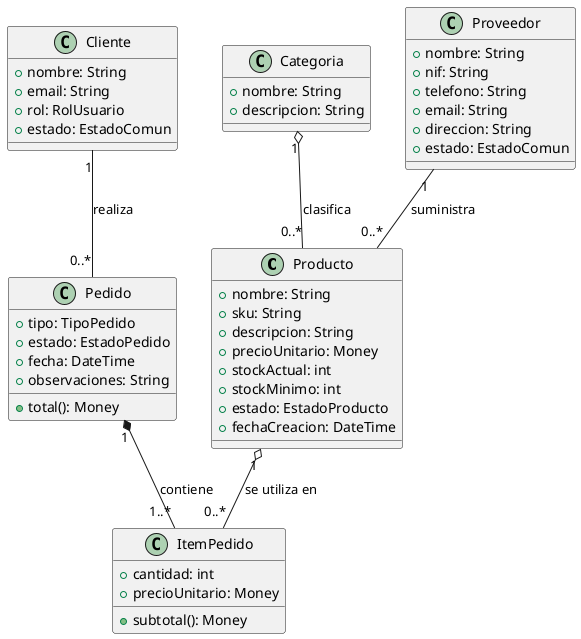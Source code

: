 @startuml

class Producto {
  +nombre: String
  +sku: String
  +descripcion: String
  +precioUnitario: Money
  +stockActual: int
  +stockMinimo: int
  +estado: EstadoProducto
  +fechaCreacion: DateTime
}

class Categoria {
  +nombre: String
  +descripcion: String
}

class Proveedor {
  +nombre: String
  +nif: String
  +telefono: String
  +email: String
  +direccion: String
  +estado: EstadoComun
}

class Pedido {
  +tipo: TipoPedido
  +estado: EstadoPedido
  +fecha: DateTime
  +observaciones: String
  +total(): Money
}

class ItemPedido {
  +cantidad: int
  +precioUnitario: Money
  +subtotal(): Money
}

class Cliente {
  +nombre: String
  +email: String
  +rol: RolUsuario
  +estado: EstadoComun
}

Categoria "1" o-- "0..*" Producto : clasifica
Producto "1" o-- "0..*" ItemPedido : se utiliza en
Pedido "1" *-- "1..*" ItemPedido : contiene
Cliente "1" -- "0..*" Pedido : realiza
Proveedor "1" -- "0..*" Producto : suministra
@enduml
